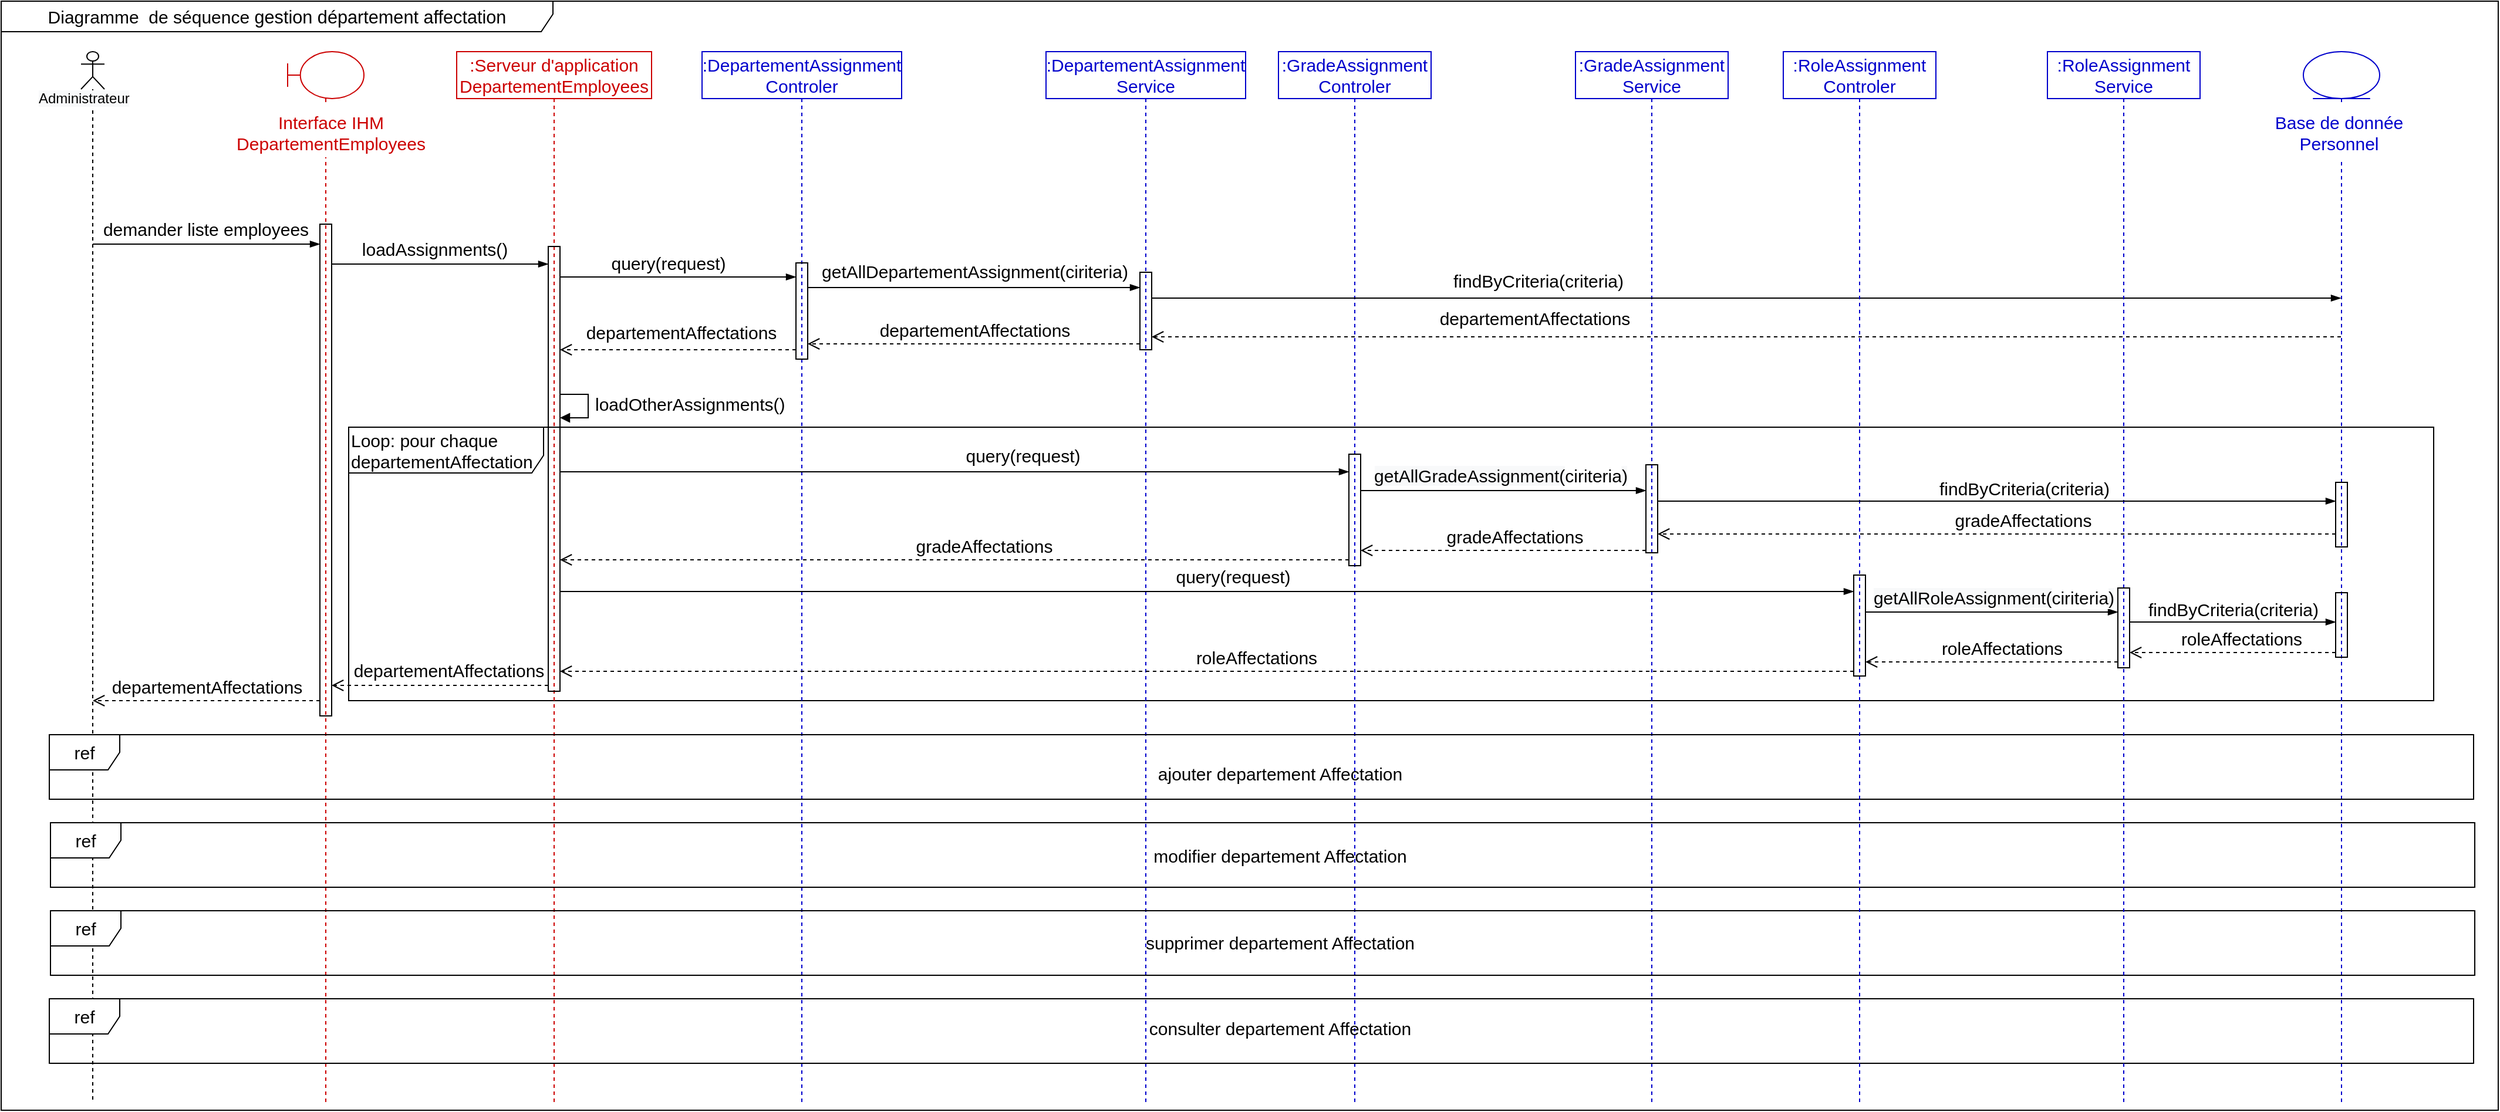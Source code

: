 <mxfile version="20.2.3" type="github">
  <diagram id="6cSfCjQ-OGKTzqsPuU6-" name="Page-1">
    <mxGraphModel dx="1673" dy="934" grid="0" gridSize="10" guides="1" tooltips="1" connect="1" arrows="1" fold="1" page="1" pageScale="1" pageWidth="827" pageHeight="1169" math="0" shadow="0">
      <root>
        <mxCell id="0" />
        <mxCell id="1" parent="0" />
        <mxCell id="M6pmH-KEsrsLaDPnZY_8-17" value="Loop: pour chaque&amp;nbsp;&lt;br&gt;departementAffectation" style="shape=umlFrame;whiteSpace=wrap;html=1;labelBackgroundColor=none;fontSize=15;fontColor=#000000;strokeColor=default;width=166;height=39;align=left;fillColor=default;" parent="1" vertex="1">
          <mxGeometry x="338" y="385" width="1776" height="233" as="geometry" />
        </mxCell>
        <mxCell id="RoREXrIaqBxUGJQKk7k9-2" value="Diagramme&amp;nbsp; de séquence&amp;nbsp;&lt;span style=&quot;font-size: 11.5pt; line-height: 150%; font-family: Helvetica, sans-serif; background: white;&quot;&gt;gestion département affectation&lt;/span&gt;" style="shape=umlFrame;whiteSpace=wrap;html=1;rounded=0;shadow=0;glass=0;sketch=0;fontSize=15;fillColor=none;width=470;height=26;" parent="1" vertex="1">
          <mxGeometry x="42" y="22" width="2127" height="945" as="geometry" />
        </mxCell>
        <mxCell id="RoREXrIaqBxUGJQKk7k9-3" value=":DepartementAssignment&lt;br&gt;Controler" style="shape=umlLifeline;perimeter=lifelinePerimeter;whiteSpace=wrap;html=1;container=1;collapsible=0;recursiveResize=0;outlineConnect=0;rounded=0;shadow=0;glass=0;sketch=0;fillColor=none;fontSize=15;fontColor=#0000CC;strokeColor=#0000CC;" parent="1" vertex="1">
          <mxGeometry x="639" y="65" width="170" height="895" as="geometry" />
        </mxCell>
        <mxCell id="RoREXrIaqBxUGJQKk7k9-4" value="" style="html=1;points=[];perimeter=orthogonalPerimeter;rounded=0;shadow=0;glass=0;sketch=0;fontSize=15;fillColor=none;" parent="RoREXrIaqBxUGJQKk7k9-3" vertex="1">
          <mxGeometry x="80" y="180" width="10" height="82" as="geometry" />
        </mxCell>
        <mxCell id="RoREXrIaqBxUGJQKk7k9-5" value="" style="shape=umlLifeline;participant=umlActor;perimeter=lifelinePerimeter;whiteSpace=wrap;html=1;container=1;collapsible=0;recursiveResize=0;verticalAlign=top;spacingTop=36;outlineConnect=0;fillColor=none;size=32;sketch=0;shadow=0;rounded=0;glass=0;" parent="1" vertex="1">
          <mxGeometry x="110" y="65" width="20" height="895" as="geometry" />
        </mxCell>
        <mxCell id="RoREXrIaqBxUGJQKk7k9-6" value="&lt;span style=&quot;color: rgb(0, 0, 0); font-family: Helvetica; font-size: 12px; font-style: normal; font-variant-ligatures: normal; font-variant-caps: normal; font-weight: 400; letter-spacing: normal; orphans: 2; text-align: center; text-indent: 0px; text-transform: none; widows: 2; word-spacing: 0px; -webkit-text-stroke-width: 0px; background-color: rgb(248, 249, 250); text-decoration-thickness: initial; text-decoration-style: initial; text-decoration-color: initial; float: none; display: inline !important;&quot;&gt;Administrateur&lt;/span&gt;" style="text;whiteSpace=wrap;html=1;" parent="1" vertex="1">
          <mxGeometry x="72" y="91" width="105" height="36" as="geometry" />
        </mxCell>
        <mxCell id="RoREXrIaqBxUGJQKk7k9-7" value=":DepartementAssignment&lt;br&gt;Service" style="shape=umlLifeline;perimeter=lifelinePerimeter;whiteSpace=wrap;html=1;container=1;collapsible=0;recursiveResize=0;outlineConnect=0;rounded=0;shadow=0;glass=0;sketch=0;fillColor=none;fontSize=15;fontColor=#0000CC;strokeColor=#0000CC;" parent="1" vertex="1">
          <mxGeometry x="932" y="65" width="170" height="895" as="geometry" />
        </mxCell>
        <mxCell id="RoREXrIaqBxUGJQKk7k9-8" value="" style="html=1;points=[];perimeter=orthogonalPerimeter;rounded=0;shadow=0;glass=0;sketch=0;fontSize=15;fillColor=none;" parent="RoREXrIaqBxUGJQKk7k9-7" vertex="1">
          <mxGeometry x="80" y="188" width="10" height="66" as="geometry" />
        </mxCell>
        <mxCell id="RoREXrIaqBxUGJQKk7k9-12" value="" style="shape=umlLifeline;participant=umlBoundary;perimeter=lifelinePerimeter;whiteSpace=wrap;html=1;container=1;collapsible=0;recursiveResize=0;verticalAlign=top;spacingTop=36;outlineConnect=0;rounded=0;shadow=0;glass=0;sketch=0;fontSize=15;fillColor=none;fontColor=#CC0000;strokeColor=#CC0000;" parent="1" vertex="1">
          <mxGeometry x="286" y="65" width="65" height="895" as="geometry" />
        </mxCell>
        <mxCell id="RoREXrIaqBxUGJQKk7k9-13" value="&lt;span style=&quot;font-family: Helvetica; font-size: 15px; font-style: normal; font-variant-ligatures: normal; font-variant-caps: normal; font-weight: 400; letter-spacing: normal; orphans: 2; text-indent: 0px; text-transform: none; widows: 2; word-spacing: 0px; -webkit-text-stroke-width: 0px; text-decoration-thickness: initial; text-decoration-style: initial; text-decoration-color: initial; float: none; display: inline !important;&quot;&gt;Interface IHM&lt;/span&gt;&lt;br style=&quot;font-family: Helvetica; font-size: 15px; font-style: normal; font-variant-ligatures: normal; font-variant-caps: normal; font-weight: 400; letter-spacing: normal; orphans: 2; text-indent: 0px; text-transform: none; widows: 2; word-spacing: 0px; -webkit-text-stroke-width: 0px; text-decoration-thickness: initial; text-decoration-style: initial; text-decoration-color: initial;&quot;&gt;DepartementEmployees" style="text;whiteSpace=wrap;html=1;fontSize=15;align=center;fillColor=default;fontColor=#CC0000;" parent="RoREXrIaqBxUGJQKk7k9-12" vertex="1">
          <mxGeometry x="-24" y="45" width="122" height="45" as="geometry" />
        </mxCell>
        <mxCell id="RoREXrIaqBxUGJQKk7k9-14" value="" style="html=1;points=[];perimeter=orthogonalPerimeter;rounded=0;shadow=0;glass=0;sketch=0;fontSize=15;fillColor=none;" parent="RoREXrIaqBxUGJQKk7k9-12" vertex="1">
          <mxGeometry x="27.5" y="147" width="10" height="419" as="geometry" />
        </mxCell>
        <mxCell id="RoREXrIaqBxUGJQKk7k9-15" value=":GradeAssignment&lt;br&gt;Controler" style="shape=umlLifeline;perimeter=lifelinePerimeter;whiteSpace=wrap;html=1;container=1;collapsible=0;recursiveResize=0;outlineConnect=0;rounded=0;shadow=0;glass=0;sketch=0;fillColor=none;fontSize=15;strokeColor=#0000CC;fontColor=#0000CC;" parent="1" vertex="1">
          <mxGeometry x="1130" y="65" width="130" height="895" as="geometry" />
        </mxCell>
        <mxCell id="RoREXrIaqBxUGJQKk7k9-16" value="" style="html=1;points=[];perimeter=orthogonalPerimeter;rounded=0;shadow=0;glass=0;sketch=0;fontSize=15;fillColor=none;" parent="RoREXrIaqBxUGJQKk7k9-15" vertex="1">
          <mxGeometry x="60" y="343" width="10" height="95" as="geometry" />
        </mxCell>
        <mxCell id="RoREXrIaqBxUGJQKk7k9-17" value="" style="shape=umlLifeline;participant=umlEntity;perimeter=lifelinePerimeter;whiteSpace=wrap;html=1;container=1;collapsible=0;recursiveResize=0;verticalAlign=top;spacingTop=36;outlineConnect=0;rounded=0;shadow=0;glass=0;sketch=0;fontSize=15;fillColor=none;strokeColor=#0000CC;" parent="1" vertex="1">
          <mxGeometry x="2003" y="65" width="65" height="895" as="geometry" />
        </mxCell>
        <mxCell id="RoREXrIaqBxUGJQKk7k9-18" value="Base de donnée&lt;br&gt;Personnel" style="text;whiteSpace=wrap;html=1;fontSize=15;align=center;fillColor=default;fontColor=#0000CC;labelBackgroundColor=none;" parent="RoREXrIaqBxUGJQKk7k9-17" vertex="1">
          <mxGeometry x="-33" y="45" width="127" height="48" as="geometry" />
        </mxCell>
        <mxCell id="RoREXrIaqBxUGJQKk7k9-19" value="" style="html=1;points=[];perimeter=orthogonalPerimeter;rounded=0;shadow=0;glass=0;sketch=0;fontSize=15;fillColor=none;" parent="RoREXrIaqBxUGJQKk7k9-17" vertex="1">
          <mxGeometry x="27.5" y="367" width="10" height="55" as="geometry" />
        </mxCell>
        <mxCell id="ISeLwD8jdkbsckIOE3Ut-4" value="" style="html=1;points=[];perimeter=orthogonalPerimeter;rounded=0;shadow=0;glass=0;sketch=0;fontSize=15;fillColor=none;" vertex="1" parent="RoREXrIaqBxUGJQKk7k9-17">
          <mxGeometry x="27.5" y="461" width="10" height="55" as="geometry" />
        </mxCell>
        <mxCell id="RoREXrIaqBxUGJQKk7k9-20" value=":GradeAssignment&lt;br&gt;Service" style="shape=umlLifeline;perimeter=lifelinePerimeter;whiteSpace=wrap;html=1;container=1;collapsible=0;recursiveResize=0;outlineConnect=0;rounded=0;shadow=0;glass=0;sketch=0;fillColor=none;fontSize=15;strokeColor=#0000CC;fontColor=#0000CC;" parent="1" vertex="1">
          <mxGeometry x="1383" y="65" width="130" height="895" as="geometry" />
        </mxCell>
        <mxCell id="RoREXrIaqBxUGJQKk7k9-22" value="" style="edgeStyle=elbowEdgeStyle;fontSize=12;html=1;endArrow=blockThin;endFill=1;rounded=0;" parent="1" source="RoREXrIaqBxUGJQKk7k9-5" target="RoREXrIaqBxUGJQKk7k9-14" edge="1">
          <mxGeometry width="160" relative="1" as="geometry">
            <mxPoint x="118.682" y="229" as="sourcePoint" />
            <mxPoint x="319.5" y="229" as="targetPoint" />
            <Array as="points">
              <mxPoint x="159" y="229" />
              <mxPoint x="190" y="214" />
              <mxPoint x="171" y="187" />
            </Array>
          </mxGeometry>
        </mxCell>
        <mxCell id="RoREXrIaqBxUGJQKk7k9-23" value="demander liste employees" style="edgeLabel;html=1;align=center;verticalAlign=middle;resizable=0;points=[];fontSize=15;" parent="RoREXrIaqBxUGJQKk7k9-22" vertex="1" connectable="0">
          <mxGeometry x="-0.395" relative="1" as="geometry">
            <mxPoint x="37" y="-13" as="offset" />
          </mxGeometry>
        </mxCell>
        <mxCell id="RoREXrIaqBxUGJQKk7k9-24" value="" style="edgeStyle=elbowEdgeStyle;fontSize=12;html=1;endArrow=blockThin;endFill=1;rounded=0;" parent="1" source="RoREXrIaqBxUGJQKk7k9-44" target="RoREXrIaqBxUGJQKk7k9-4" edge="1">
          <mxGeometry width="160" relative="1" as="geometry">
            <mxPoint x="705" y="237" as="sourcePoint" />
            <mxPoint x="810" y="443" as="targetPoint" />
            <Array as="points">
              <mxPoint x="615" y="257" />
              <mxPoint x="570" y="270" />
              <mxPoint x="653" y="328" />
              <mxPoint x="734" y="297" />
              <mxPoint x="617" y="291" />
              <mxPoint x="599" y="304" />
            </Array>
          </mxGeometry>
        </mxCell>
        <mxCell id="RoREXrIaqBxUGJQKk7k9-25" value="query(request)" style="edgeLabel;html=1;align=center;verticalAlign=middle;resizable=0;points=[];fontSize=15;" parent="RoREXrIaqBxUGJQKk7k9-24" vertex="1" connectable="0">
          <mxGeometry x="-0.219" y="3" relative="1" as="geometry">
            <mxPoint x="13" y="-9" as="offset" />
          </mxGeometry>
        </mxCell>
        <mxCell id="RoREXrIaqBxUGJQKk7k9-26" value="" style="edgeStyle=elbowEdgeStyle;fontSize=12;html=1;endArrow=blockThin;endFill=1;rounded=0;" parent="1" source="RoREXrIaqBxUGJQKk7k9-4" target="RoREXrIaqBxUGJQKk7k9-8" edge="1">
          <mxGeometry width="160" relative="1" as="geometry">
            <mxPoint x="567" y="355" as="sourcePoint" />
            <mxPoint x="727" y="355" as="targetPoint" />
            <Array as="points">
              <mxPoint x="944" y="266" />
              <mxPoint x="874" y="273" />
              <mxPoint x="775" y="293" />
              <mxPoint x="700" y="322" />
            </Array>
          </mxGeometry>
        </mxCell>
        <mxCell id="RoREXrIaqBxUGJQKk7k9-27" value="getAll&lt;span style=&quot;&quot;&gt;DepartementAssignment&lt;/span&gt;(&lt;span style=&quot;background-color: rgb(255, 255, 255);&quot;&gt;ciriteria&lt;/span&gt;)" style="edgeLabel;html=1;align=center;verticalAlign=middle;resizable=0;points=[];fontSize=15;labelBackgroundColor=none;" parent="RoREXrIaqBxUGJQKk7k9-26" vertex="1" connectable="0">
          <mxGeometry x="0.124" relative="1" as="geometry">
            <mxPoint x="-17" y="-14" as="offset" />
          </mxGeometry>
        </mxCell>
        <mxCell id="RoREXrIaqBxUGJQKk7k9-28" value="" style="edgeStyle=elbowEdgeStyle;fontSize=12;html=1;endArrow=blockThin;endFill=1;rounded=0;" parent="1" source="RoREXrIaqBxUGJQKk7k9-8" target="RoREXrIaqBxUGJQKk7k9-17" edge="1">
          <mxGeometry width="160" relative="1" as="geometry">
            <mxPoint x="647" y="355" as="sourcePoint" />
            <mxPoint x="1188" y="313" as="targetPoint" />
            <Array as="points">
              <mxPoint x="1196" y="275" />
              <mxPoint x="1042" y="313" />
              <mxPoint x="939" y="318" />
            </Array>
          </mxGeometry>
        </mxCell>
        <mxCell id="RoREXrIaqBxUGJQKk7k9-29" value="findByCriteria(criteria)" style="edgeLabel;html=1;align=center;verticalAlign=middle;resizable=0;points=[];fontSize=15;" parent="RoREXrIaqBxUGJQKk7k9-28" vertex="1" connectable="0">
          <mxGeometry x="-0.356" y="2" relative="1" as="geometry">
            <mxPoint x="3" y="-13" as="offset" />
          </mxGeometry>
        </mxCell>
        <mxCell id="RoREXrIaqBxUGJQKk7k9-31" value="departementAffectations" style="html=1;verticalAlign=bottom;endArrow=open;dashed=1;endSize=8;rounded=0;fontSize=15;" parent="1" source="RoREXrIaqBxUGJQKk7k9-8" target="RoREXrIaqBxUGJQKk7k9-4" edge="1">
          <mxGeometry relative="1" as="geometry">
            <mxPoint x="831" y="347" as="sourcePoint" />
            <mxPoint x="650" y="347" as="targetPoint" />
            <Array as="points">
              <mxPoint x="989" y="314" />
            </Array>
          </mxGeometry>
        </mxCell>
        <mxCell id="RoREXrIaqBxUGJQKk7k9-32" value="departementAffectations" style="html=1;verticalAlign=bottom;endArrow=open;dashed=1;endSize=8;rounded=0;fontSize=15;" parent="1" source="RoREXrIaqBxUGJQKk7k9-4" target="RoREXrIaqBxUGJQKk7k9-44" edge="1">
          <mxGeometry x="-0.019" y="-3" relative="1" as="geometry">
            <mxPoint x="652" y="359" as="sourcePoint" />
            <mxPoint x="471" y="359" as="targetPoint" />
            <Array as="points">
              <mxPoint x="629" y="319" />
              <mxPoint x="562" y="319" />
            </Array>
            <mxPoint as="offset" />
          </mxGeometry>
        </mxCell>
        <mxCell id="RoREXrIaqBxUGJQKk7k9-43" value=":Serveur d&#39;application&lt;br&gt;DepartementEmployees" style="shape=umlLifeline;perimeter=lifelinePerimeter;whiteSpace=wrap;html=1;container=1;collapsible=0;recursiveResize=0;outlineConnect=0;rounded=0;shadow=0;glass=0;sketch=0;fillColor=none;fontSize=15;fontColor=#CC0000;strokeColor=#CC0000;" parent="1" vertex="1">
          <mxGeometry x="430" y="65" width="166" height="895" as="geometry" />
        </mxCell>
        <mxCell id="RoREXrIaqBxUGJQKk7k9-44" value="" style="html=1;points=[];perimeter=orthogonalPerimeter;fontSize=15;fillColor=none;rounded=0;shadow=0;glass=0;sketch=0;" parent="RoREXrIaqBxUGJQKk7k9-43" vertex="1">
          <mxGeometry x="78" y="166" width="10" height="379" as="geometry" />
        </mxCell>
        <mxCell id="M6pmH-KEsrsLaDPnZY_8-20" value="loadOtherAssignments()" style="edgeStyle=orthogonalEdgeStyle;html=1;align=left;spacingLeft=2;endArrow=block;rounded=0;fontSize=15;fontColor=#000000;labelBackgroundColor=none;" parent="RoREXrIaqBxUGJQKk7k9-43" source="RoREXrIaqBxUGJQKk7k9-44" target="RoREXrIaqBxUGJQKk7k9-44" edge="1">
          <mxGeometry x="-0.062" y="2" relative="1" as="geometry">
            <mxPoint x="88" y="327" as="sourcePoint" />
            <Array as="points">
              <mxPoint x="112" y="292" />
              <mxPoint x="112" y="312" />
            </Array>
            <mxPoint x="93" y="347" as="targetPoint" />
            <mxPoint as="offset" />
          </mxGeometry>
        </mxCell>
        <mxCell id="RoREXrIaqBxUGJQKk7k9-46" value="" style="fontSize=12;html=1;endArrow=blockThin;endFill=1;rounded=0;" parent="1" source="RoREXrIaqBxUGJQKk7k9-14" target="RoREXrIaqBxUGJQKk7k9-44" edge="1">
          <mxGeometry width="160" relative="1" as="geometry">
            <mxPoint x="268.5" y="289" as="sourcePoint" />
            <mxPoint x="599" y="417" as="targetPoint" />
            <Array as="points">
              <mxPoint x="431" y="246" />
            </Array>
          </mxGeometry>
        </mxCell>
        <mxCell id="RoREXrIaqBxUGJQKk7k9-47" value="loadAssignments()" style="edgeLabel;html=1;align=center;verticalAlign=middle;resizable=0;points=[];fontSize=15;" parent="RoREXrIaqBxUGJQKk7k9-46" vertex="1" connectable="0">
          <mxGeometry x="-0.006" y="-3" relative="1" as="geometry">
            <mxPoint x="-4" y="-16" as="offset" />
          </mxGeometry>
        </mxCell>
        <mxCell id="RoREXrIaqBxUGJQKk7k9-51" value="ref" style="shape=umlFrame;whiteSpace=wrap;html=1;labelBackgroundColor=none;fontSize=15;" parent="1" vertex="1">
          <mxGeometry x="83" y="647" width="2065" height="55" as="geometry" />
        </mxCell>
        <mxCell id="RoREXrIaqBxUGJQKk7k9-52" value="ajouter departement Affectation" style="text;html=1;strokeColor=none;fillColor=none;align=center;verticalAlign=middle;whiteSpace=wrap;rounded=0;labelBackgroundColor=none;fontSize=15;fontColor=#000000;" parent="1" vertex="1">
          <mxGeometry x="990" y="671" width="283" height="18.5" as="geometry" />
        </mxCell>
        <mxCell id="RoREXrIaqBxUGJQKk7k9-53" value="ref" style="shape=umlFrame;whiteSpace=wrap;html=1;labelBackgroundColor=none;fontSize=15;" parent="1" vertex="1">
          <mxGeometry x="84" y="722" width="2065" height="55" as="geometry" />
        </mxCell>
        <mxCell id="RoREXrIaqBxUGJQKk7k9-54" value="modifier departement Affectation" style="text;html=1;strokeColor=none;fillColor=none;align=center;verticalAlign=middle;whiteSpace=wrap;rounded=0;labelBackgroundColor=none;fontSize=15;fontColor=#000000;" parent="1" vertex="1">
          <mxGeometry x="990" y="741.5" width="283" height="16" as="geometry" />
        </mxCell>
        <mxCell id="RoREXrIaqBxUGJQKk7k9-55" value="ref" style="shape=umlFrame;whiteSpace=wrap;html=1;labelBackgroundColor=none;fontSize=15;" parent="1" vertex="1">
          <mxGeometry x="84" y="797" width="2065" height="55" as="geometry" />
        </mxCell>
        <mxCell id="RoREXrIaqBxUGJQKk7k9-56" value="supprimer departement Affectation" style="text;html=1;strokeColor=none;fillColor=none;align=center;verticalAlign=middle;whiteSpace=wrap;rounded=0;labelBackgroundColor=none;fontSize=15;fontColor=#000000;" parent="1" vertex="1">
          <mxGeometry x="990" y="814" width="283" height="19" as="geometry" />
        </mxCell>
        <mxCell id="RoREXrIaqBxUGJQKk7k9-57" value="ref" style="shape=umlFrame;whiteSpace=wrap;html=1;labelBackgroundColor=none;fontSize=15;" parent="1" vertex="1">
          <mxGeometry x="83" y="872" width="2065" height="55" as="geometry" />
        </mxCell>
        <mxCell id="RoREXrIaqBxUGJQKk7k9-58" value="consulter departement Affectation" style="text;html=1;strokeColor=none;fillColor=none;align=center;verticalAlign=middle;whiteSpace=wrap;rounded=0;labelBackgroundColor=none;fontSize=15;fontColor=#000000;" parent="1" vertex="1">
          <mxGeometry x="990" y="882" width="283" height="30" as="geometry" />
        </mxCell>
        <mxCell id="M6pmH-KEsrsLaDPnZY_8-1" value=":RoleAssignment&lt;br&gt;Controler" style="shape=umlLifeline;perimeter=lifelinePerimeter;whiteSpace=wrap;html=1;container=1;collapsible=0;recursiveResize=0;outlineConnect=0;rounded=0;shadow=0;glass=0;sketch=0;fillColor=none;fontSize=15;strokeColor=#0000CC;fontColor=#0000CC;" parent="1" vertex="1">
          <mxGeometry x="1560" y="65" width="130" height="895" as="geometry" />
        </mxCell>
        <mxCell id="M6pmH-KEsrsLaDPnZY_8-2" value="" style="html=1;points=[];perimeter=orthogonalPerimeter;rounded=0;shadow=0;glass=0;sketch=0;fontSize=15;fillColor=none;" parent="M6pmH-KEsrsLaDPnZY_8-1" vertex="1">
          <mxGeometry x="60" y="446" width="10" height="86" as="geometry" />
        </mxCell>
        <mxCell id="M6pmH-KEsrsLaDPnZY_8-3" value=":RoleAssignment&lt;br&gt;Service" style="shape=umlLifeline;perimeter=lifelinePerimeter;whiteSpace=wrap;html=1;container=1;collapsible=0;recursiveResize=0;outlineConnect=0;rounded=0;shadow=0;glass=0;sketch=0;fillColor=none;fontSize=15;strokeColor=#0000CC;fontColor=#0000CC;" parent="1" vertex="1">
          <mxGeometry x="1785" y="65" width="130" height="895" as="geometry" />
        </mxCell>
        <mxCell id="M6pmH-KEsrsLaDPnZY_8-4" value="" style="html=1;points=[];perimeter=orthogonalPerimeter;rounded=0;shadow=0;glass=0;sketch=0;fontSize=15;fillColor=none;" parent="M6pmH-KEsrsLaDPnZY_8-3" vertex="1">
          <mxGeometry x="60" y="457" width="10" height="68" as="geometry" />
        </mxCell>
        <mxCell id="M6pmH-KEsrsLaDPnZY_8-8" value="&lt;font style=&quot;font-size: 15px;&quot;&gt;departementAffectations&lt;/font&gt;" style="html=1;verticalAlign=bottom;endArrow=open;dashed=1;endSize=8;rounded=0;fontColor=#000000;" parent="1" source="RoREXrIaqBxUGJQKk7k9-17" target="RoREXrIaqBxUGJQKk7k9-8" edge="1">
          <mxGeometry x="0.357" y="-4" relative="1" as="geometry">
            <mxPoint x="1448" y="427" as="sourcePoint" />
            <mxPoint x="1368" y="427" as="targetPoint" />
            <Array as="points">
              <mxPoint x="1463" y="308" />
            </Array>
            <mxPoint as="offset" />
          </mxGeometry>
        </mxCell>
        <mxCell id="M6pmH-KEsrsLaDPnZY_8-9" value="" style="edgeStyle=elbowEdgeStyle;fontSize=12;html=1;endArrow=blockThin;endFill=1;rounded=0;fontColor=#000000;" parent="1" target="RoREXrIaqBxUGJQKk7k9-16" edge="1">
          <mxGeometry width="160" relative="1" as="geometry">
            <mxPoint x="518" y="423.0" as="sourcePoint" />
            <mxPoint x="1002" y="475" as="targetPoint" />
            <Array as="points">
              <mxPoint x="784" y="423" />
              <mxPoint x="965" y="396" />
            </Array>
          </mxGeometry>
        </mxCell>
        <mxCell id="M6pmH-KEsrsLaDPnZY_8-10" value="query(request)" style="edgeLabel;html=1;align=center;verticalAlign=middle;resizable=0;points=[];fontSize=15;fontColor=#000000;labelBackgroundColor=none;" parent="M6pmH-KEsrsLaDPnZY_8-9" vertex="1" connectable="0">
          <mxGeometry x="-0.011" relative="1" as="geometry">
            <mxPoint x="61" y="-14" as="offset" />
          </mxGeometry>
        </mxCell>
        <mxCell id="M6pmH-KEsrsLaDPnZY_8-11" value="" style="edgeStyle=elbowEdgeStyle;fontSize=12;html=1;endArrow=blockThin;endFill=1;rounded=0;fontColor=#000000;startArrow=none;" parent="1" source="RoREXrIaqBxUGJQKk7k9-16" target="RoREXrIaqBxUGJQKk7k9-21" edge="1">
          <mxGeometry width="160" relative="1" as="geometry">
            <mxPoint x="1373" y="439" as="sourcePoint" />
            <mxPoint x="1533" y="439" as="targetPoint" />
            <Array as="points">
              <mxPoint x="1340" y="439" />
              <mxPoint x="1416" y="412" />
            </Array>
          </mxGeometry>
        </mxCell>
        <mxCell id="M6pmH-KEsrsLaDPnZY_8-13" value="&lt;span style=&quot;background-color: rgb(248, 249, 250);&quot;&gt;getAllGrade&lt;/span&gt;&lt;span style=&quot;background-color: rgb(248, 249, 250);&quot;&gt;Assignment&lt;/span&gt;&lt;span style=&quot;background-color: rgb(248, 249, 250);&quot;&gt;(&lt;/span&gt;ciriteria&lt;span style=&quot;background-color: rgb(248, 249, 250);&quot;&gt;)&lt;/span&gt;" style="edgeLabel;html=1;align=center;verticalAlign=middle;resizable=0;points=[];fontSize=15;fontColor=#000000;" parent="M6pmH-KEsrsLaDPnZY_8-11" vertex="1" connectable="0">
          <mxGeometry x="-0.261" y="1" relative="1" as="geometry">
            <mxPoint x="29" y="-12" as="offset" />
          </mxGeometry>
        </mxCell>
        <mxCell id="RoREXrIaqBxUGJQKk7k9-21" value="" style="html=1;points=[];perimeter=orthogonalPerimeter;rounded=0;shadow=0;glass=0;sketch=0;fontSize=15;fillColor=none;" parent="1" vertex="1">
          <mxGeometry x="1443" y="417" width="10" height="75" as="geometry" />
        </mxCell>
        <mxCell id="M6pmH-KEsrsLaDPnZY_8-14" value="" style="edgeStyle=elbowEdgeStyle;fontSize=12;html=1;endArrow=blockThin;endFill=1;rounded=0;fontColor=#000000;" parent="1" source="RoREXrIaqBxUGJQKk7k9-21" target="RoREXrIaqBxUGJQKk7k9-19" edge="1">
          <mxGeometry width="160" relative="1" as="geometry">
            <mxPoint x="1814" y="436" as="sourcePoint" />
            <mxPoint x="1974" y="436" as="targetPoint" />
            <Array as="points">
              <mxPoint x="1651" y="448" />
              <mxPoint x="1813" y="421" />
            </Array>
          </mxGeometry>
        </mxCell>
        <mxCell id="M6pmH-KEsrsLaDPnZY_8-15" value="findByCriteria(criteria)" style="edgeLabel;html=1;align=center;verticalAlign=middle;resizable=0;points=[];fontSize=15;fontColor=#000000;" parent="M6pmH-KEsrsLaDPnZY_8-14" vertex="1" connectable="0">
          <mxGeometry x="0.12" y="2" relative="1" as="geometry">
            <mxPoint x="-12" y="-9" as="offset" />
          </mxGeometry>
        </mxCell>
        <mxCell id="M6pmH-KEsrsLaDPnZY_8-16" value="gradeAffectations" style="html=1;verticalAlign=bottom;endArrow=open;dashed=1;endSize=8;rounded=0;fontSize=15;fontColor=#000000;" parent="1" source="RoREXrIaqBxUGJQKk7k9-19" target="RoREXrIaqBxUGJQKk7k9-21" edge="1">
          <mxGeometry x="-0.075" relative="1" as="geometry">
            <mxPoint x="1558" y="324" as="sourcePoint" />
            <mxPoint x="1478" y="324" as="targetPoint" />
            <Array as="points">
              <mxPoint x="1778" y="476" />
            </Array>
            <mxPoint as="offset" />
          </mxGeometry>
        </mxCell>
        <mxCell id="M6pmH-KEsrsLaDPnZY_8-21" value="gradeAffectations" style="html=1;verticalAlign=bottom;endArrow=open;dashed=1;endSize=8;rounded=0;fontSize=15;fontColor=#000000;" parent="1" source="RoREXrIaqBxUGJQKk7k9-21" target="RoREXrIaqBxUGJQKk7k9-16" edge="1">
          <mxGeometry x="-0.075" relative="1" as="geometry">
            <mxPoint x="1427.5" y="509" as="sourcePoint" />
            <mxPoint x="942.0" y="509" as="targetPoint" />
            <Array as="points">
              <mxPoint x="1256" y="490" />
            </Array>
            <mxPoint as="offset" />
          </mxGeometry>
        </mxCell>
        <mxCell id="M6pmH-KEsrsLaDPnZY_8-22" value="gradeAffectations" style="html=1;verticalAlign=bottom;endArrow=open;dashed=1;endSize=8;rounded=0;fontSize=15;fontColor=#000000;" parent="1" source="RoREXrIaqBxUGJQKk7k9-16" target="RoREXrIaqBxUGJQKk7k9-44" edge="1">
          <mxGeometry x="-0.075" relative="1" as="geometry">
            <mxPoint x="1134.5" y="498" as="sourcePoint" />
            <mxPoint x="649.0" y="498" as="targetPoint" />
            <Array as="points">
              <mxPoint x="974" y="498" />
            </Array>
            <mxPoint as="offset" />
          </mxGeometry>
        </mxCell>
        <mxCell id="M6pmH-KEsrsLaDPnZY_8-23" value="" style="edgeStyle=elbowEdgeStyle;fontSize=12;html=1;endArrow=blockThin;endFill=1;rounded=0;fontColor=#000000;" parent="1" source="RoREXrIaqBxUGJQKk7k9-44" target="M6pmH-KEsrsLaDPnZY_8-2" edge="1">
          <mxGeometry width="160" relative="1" as="geometry">
            <mxPoint x="525" y="548.0" as="sourcePoint" />
            <mxPoint x="1197.0" y="548" as="targetPoint" />
            <Array as="points">
              <mxPoint x="603" y="525" />
              <mxPoint x="791" y="548" />
              <mxPoint x="972" y="521" />
            </Array>
          </mxGeometry>
        </mxCell>
        <mxCell id="M6pmH-KEsrsLaDPnZY_8-24" value="query(request)" style="edgeLabel;html=1;align=center;verticalAlign=middle;resizable=0;points=[];fontSize=15;fontColor=#000000;labelBackgroundColor=none;" parent="M6pmH-KEsrsLaDPnZY_8-23" vertex="1" connectable="0">
          <mxGeometry x="-0.011" relative="1" as="geometry">
            <mxPoint x="28" y="-13" as="offset" />
          </mxGeometry>
        </mxCell>
        <mxCell id="ISeLwD8jdkbsckIOE3Ut-1" value="" style="edgeStyle=elbowEdgeStyle;fontSize=12;html=1;endArrow=blockThin;endFill=1;rounded=0;fontColor=#000000;startArrow=none;" edge="1" parent="1" source="M6pmH-KEsrsLaDPnZY_8-2" target="M6pmH-KEsrsLaDPnZY_8-4">
          <mxGeometry width="160" relative="1" as="geometry">
            <mxPoint x="1628" y="542.5" as="sourcePoint" />
            <mxPoint x="1871" y="542.5" as="targetPoint" />
            <Array as="points">
              <mxPoint x="1768" y="542.5" />
              <mxPoint x="1844" y="515.5" />
            </Array>
          </mxGeometry>
        </mxCell>
        <mxCell id="ISeLwD8jdkbsckIOE3Ut-2" value="&lt;span style=&quot;background-color: rgb(248, 249, 250);&quot;&gt;getAllRole&lt;/span&gt;&lt;span style=&quot;background-color: rgb(248, 249, 250);&quot;&gt;Assignment&lt;/span&gt;&lt;span style=&quot;background-color: rgb(248, 249, 250);&quot;&gt;(&lt;/span&gt;ciriteria&lt;span style=&quot;background-color: rgb(248, 249, 250);&quot;&gt;)&lt;/span&gt;" style="edgeLabel;html=1;align=center;verticalAlign=middle;resizable=0;points=[];fontSize=15;fontColor=#000000;" vertex="1" connectable="0" parent="ISeLwD8jdkbsckIOE3Ut-1">
          <mxGeometry x="-0.261" y="1" relative="1" as="geometry">
            <mxPoint x="29" y="-12" as="offset" />
          </mxGeometry>
        </mxCell>
        <mxCell id="ISeLwD8jdkbsckIOE3Ut-3" value="" style="edgeStyle=elbowEdgeStyle;fontSize=12;html=1;endArrow=blockThin;endFill=1;rounded=0;" edge="1" parent="1" source="M6pmH-KEsrsLaDPnZY_8-4" target="ISeLwD8jdkbsckIOE3Ut-4">
          <mxGeometry width="160" relative="1" as="geometry">
            <mxPoint x="1862" y="555" as="sourcePoint" />
            <mxPoint x="2022" y="555" as="targetPoint" />
            <Array as="points">
              <mxPoint x="1929" y="551" />
            </Array>
          </mxGeometry>
        </mxCell>
        <mxCell id="ISeLwD8jdkbsckIOE3Ut-5" value="&lt;span style=&quot;font-size: 15px;&quot;&gt;findByCriteria(criteria)&lt;/span&gt;" style="edgeLabel;html=1;align=center;verticalAlign=middle;resizable=0;points=[];labelBackgroundColor=none;" vertex="1" connectable="0" parent="ISeLwD8jdkbsckIOE3Ut-3">
          <mxGeometry x="0.003" y="2" relative="1" as="geometry">
            <mxPoint y="-9" as="offset" />
          </mxGeometry>
        </mxCell>
        <mxCell id="ISeLwD8jdkbsckIOE3Ut-6" value="roleAffectations" style="html=1;verticalAlign=bottom;endArrow=open;dashed=1;endSize=8;rounded=0;fontSize=15;fontColor=#000000;" edge="1" parent="1" source="ISeLwD8jdkbsckIOE3Ut-4" target="M6pmH-KEsrsLaDPnZY_8-4">
          <mxGeometry x="-0.075" relative="1" as="geometry">
            <mxPoint x="2040.5" y="486.0" as="sourcePoint" />
            <mxPoint x="1463.0" y="486.0" as="targetPoint" />
            <Array as="points">
              <mxPoint x="1897" y="577" />
            </Array>
            <mxPoint as="offset" />
          </mxGeometry>
        </mxCell>
        <mxCell id="ISeLwD8jdkbsckIOE3Ut-7" value="roleAffectations" style="html=1;verticalAlign=bottom;endArrow=open;dashed=1;endSize=8;rounded=0;fontSize=15;fontColor=#000000;" edge="1" parent="1" source="M6pmH-KEsrsLaDPnZY_8-4" target="M6pmH-KEsrsLaDPnZY_8-2">
          <mxGeometry x="-0.075" relative="1" as="geometry">
            <mxPoint x="1838.5" y="577" as="sourcePoint" />
            <mxPoint x="1663" y="577" as="targetPoint" />
            <Array as="points">
              <mxPoint x="1705" y="585" />
            </Array>
            <mxPoint as="offset" />
          </mxGeometry>
        </mxCell>
        <mxCell id="ISeLwD8jdkbsckIOE3Ut-8" value="roleAffectations" style="html=1;verticalAlign=bottom;endArrow=open;dashed=1;endSize=8;rounded=0;fontSize=15;fontColor=#000000;" edge="1" parent="1" source="M6pmH-KEsrsLaDPnZY_8-2" target="RoREXrIaqBxUGJQKk7k9-44">
          <mxGeometry x="-0.075" relative="1" as="geometry">
            <mxPoint x="1592.5" y="593" as="sourcePoint" />
            <mxPoint x="1417" y="593" as="targetPoint" />
            <Array as="points">
              <mxPoint x="1459" y="593" />
            </Array>
            <mxPoint as="offset" />
          </mxGeometry>
        </mxCell>
        <mxCell id="ISeLwD8jdkbsckIOE3Ut-10" value="&lt;font style=&quot;font-size: 15px;&quot;&gt;departementAffectations&lt;/font&gt;" style="html=1;verticalAlign=bottom;endArrow=open;dashed=1;endSize=8;rounded=0;" edge="1" parent="1" source="RoREXrIaqBxUGJQKk7k9-44" target="RoREXrIaqBxUGJQKk7k9-14">
          <mxGeometry x="-0.079" y="-1" relative="1" as="geometry">
            <mxPoint x="481" y="537" as="sourcePoint" />
            <mxPoint x="401" y="537" as="targetPoint" />
            <Array as="points">
              <mxPoint x="412" y="605" />
            </Array>
            <mxPoint as="offset" />
          </mxGeometry>
        </mxCell>
        <mxCell id="ISeLwD8jdkbsckIOE3Ut-11" value="&lt;font style=&quot;font-size: 15px;&quot;&gt;departementAffectations&lt;/font&gt;" style="html=1;verticalAlign=bottom;endArrow=open;dashed=1;endSize=8;rounded=0;" edge="1" parent="1" source="RoREXrIaqBxUGJQKk7k9-14" target="RoREXrIaqBxUGJQKk7k9-5">
          <mxGeometry relative="1" as="geometry">
            <mxPoint x="314.5" y="618" as="sourcePoint" />
            <mxPoint x="130" y="618" as="targetPoint" />
            <Array as="points">
              <mxPoint x="218.5" y="618" />
            </Array>
          </mxGeometry>
        </mxCell>
      </root>
    </mxGraphModel>
  </diagram>
</mxfile>
